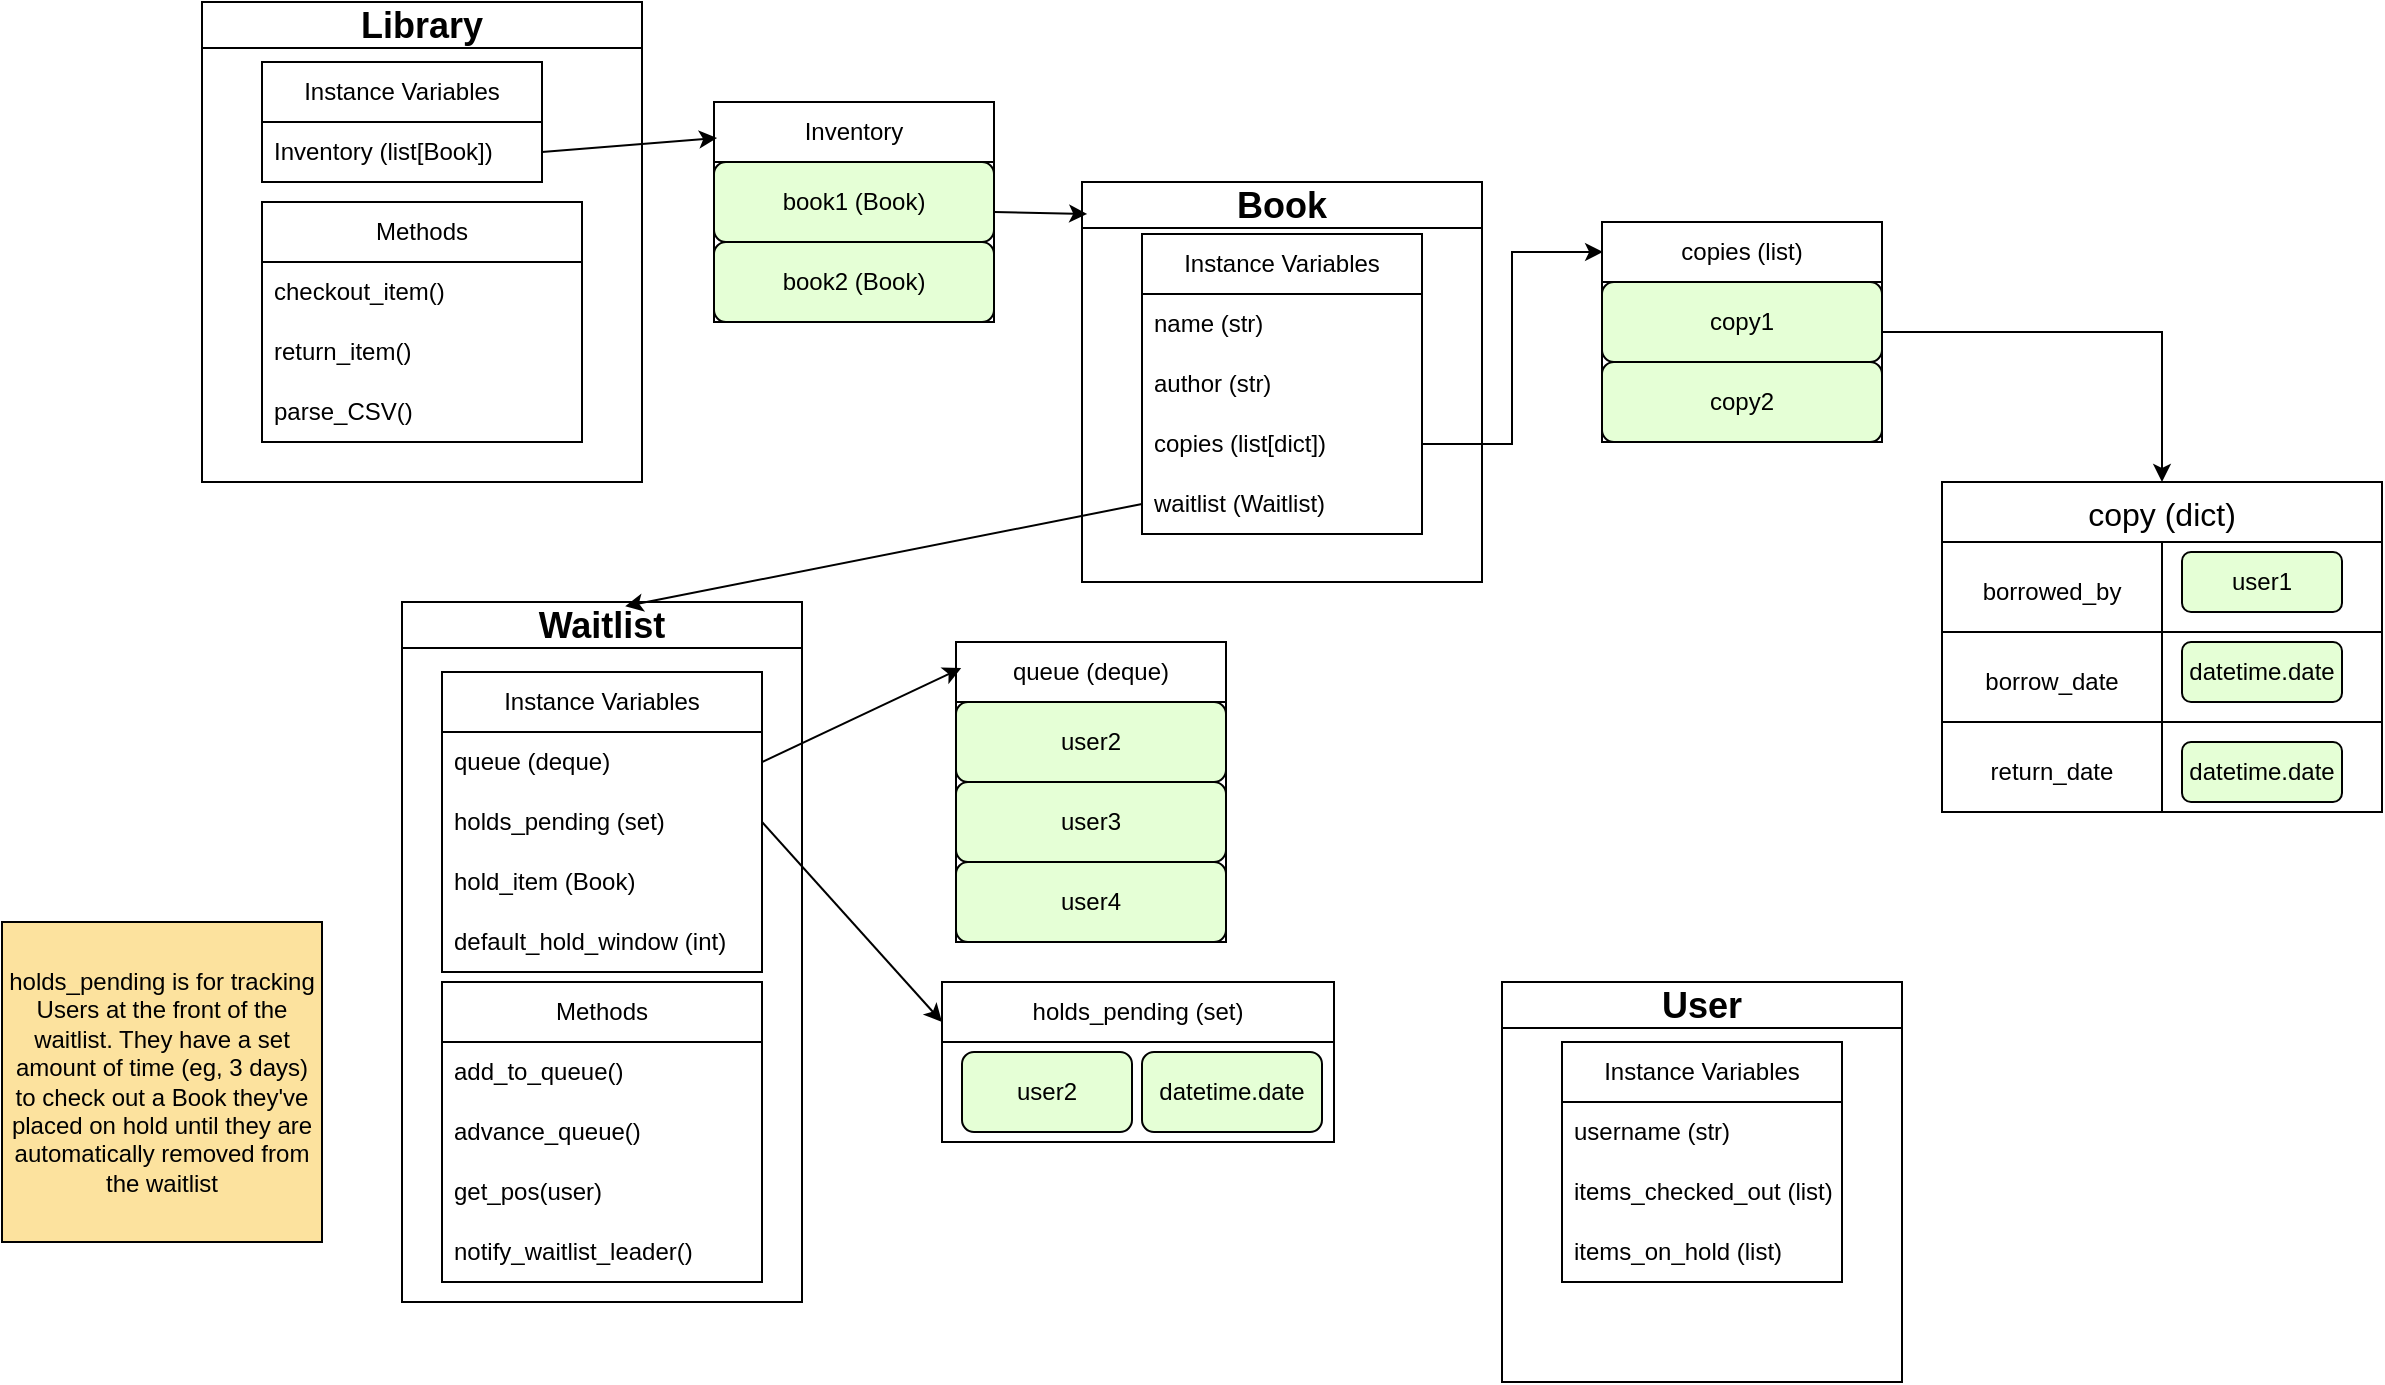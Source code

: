 <mxfile version="28.2.7">
  <diagram id="C5RBs43oDa-KdzZeNtuy" name="Page-1">
    <mxGraphModel dx="2006" dy="671" grid="1" gridSize="10" guides="1" tooltips="1" connect="1" arrows="1" fold="1" page="1" pageScale="1" pageWidth="827" pageHeight="1169" math="0" shadow="0">
      <root>
        <mxCell id="WIyWlLk6GJQsqaUBKTNV-0" />
        <mxCell id="WIyWlLk6GJQsqaUBKTNV-1" parent="WIyWlLk6GJQsqaUBKTNV-0" />
        <mxCell id="grpiTjjE9wJJ2SHxIWQ4-8" value="Inventory" style="swimlane;fontStyle=0;childLayout=stackLayout;horizontal=1;startSize=30;horizontalStack=0;resizeParent=1;resizeParentMax=0;resizeLast=0;collapsible=1;marginBottom=0;whiteSpace=wrap;html=1;" parent="WIyWlLk6GJQsqaUBKTNV-1" vertex="1">
          <mxGeometry x="176" y="80" width="140" height="110" as="geometry">
            <mxRectangle x="310" y="100" width="90" height="30" as="alternateBounds" />
          </mxGeometry>
        </mxCell>
        <mxCell id="grpiTjjE9wJJ2SHxIWQ4-156" value="book1 (Book)" style="rounded=1;whiteSpace=wrap;html=1;fillColor=#CBFFAE80;" parent="grpiTjjE9wJJ2SHxIWQ4-8" vertex="1">
          <mxGeometry y="30" width="140" height="40" as="geometry" />
        </mxCell>
        <mxCell id="grpiTjjE9wJJ2SHxIWQ4-157" value="book2 (Book)" style="rounded=1;whiteSpace=wrap;html=1;fillColor=#CBFFAE80;" parent="grpiTjjE9wJJ2SHxIWQ4-8" vertex="1">
          <mxGeometry y="70" width="140" height="40" as="geometry" />
        </mxCell>
        <mxCell id="grpiTjjE9wJJ2SHxIWQ4-15" value="&lt;h3&gt;&lt;font style=&quot;font-size: 18px;&quot;&gt;Book&lt;/font&gt;&lt;/h3&gt;" style="swimlane;whiteSpace=wrap;html=1;" parent="WIyWlLk6GJQsqaUBKTNV-1" vertex="1">
          <mxGeometry x="360" y="120" width="200" height="200" as="geometry" />
        </mxCell>
        <mxCell id="grpiTjjE9wJJ2SHxIWQ4-16" value="Instance Variables" style="swimlane;fontStyle=0;childLayout=stackLayout;horizontal=1;startSize=30;horizontalStack=0;resizeParent=1;resizeParentMax=0;resizeLast=0;collapsible=1;marginBottom=0;whiteSpace=wrap;html=1;" parent="grpiTjjE9wJJ2SHxIWQ4-15" vertex="1">
          <mxGeometry x="30" y="26" width="140" height="150" as="geometry" />
        </mxCell>
        <mxCell id="grpiTjjE9wJJ2SHxIWQ4-17" value="name (str)" style="text;strokeColor=none;fillColor=none;align=left;verticalAlign=middle;spacingLeft=4;spacingRight=4;overflow=hidden;points=[[0,0.5],[1,0.5]];portConstraint=eastwest;rotatable=0;whiteSpace=wrap;html=1;" parent="grpiTjjE9wJJ2SHxIWQ4-16" vertex="1">
          <mxGeometry y="30" width="140" height="30" as="geometry" />
        </mxCell>
        <mxCell id="grpiTjjE9wJJ2SHxIWQ4-18" value="author (str)" style="text;strokeColor=none;fillColor=none;align=left;verticalAlign=middle;spacingLeft=4;spacingRight=4;overflow=hidden;points=[[0,0.5],[1,0.5]];portConstraint=eastwest;rotatable=0;whiteSpace=wrap;html=1;" parent="grpiTjjE9wJJ2SHxIWQ4-16" vertex="1">
          <mxGeometry y="60" width="140" height="30" as="geometry" />
        </mxCell>
        <mxCell id="grpiTjjE9wJJ2SHxIWQ4-20" value="copies (list[dict])" style="text;strokeColor=none;fillColor=none;align=left;verticalAlign=middle;spacingLeft=4;spacingRight=4;overflow=hidden;points=[[0,0.5],[1,0.5]];portConstraint=eastwest;rotatable=0;whiteSpace=wrap;html=1;" parent="grpiTjjE9wJJ2SHxIWQ4-16" vertex="1">
          <mxGeometry y="90" width="140" height="30" as="geometry" />
        </mxCell>
        <mxCell id="grpiTjjE9wJJ2SHxIWQ4-21" value="waitlist (Waitlist)" style="text;strokeColor=none;fillColor=none;align=left;verticalAlign=middle;spacingLeft=4;spacingRight=4;overflow=hidden;points=[[0,0.5],[1,0.5]];portConstraint=eastwest;rotatable=0;whiteSpace=wrap;html=1;" parent="grpiTjjE9wJJ2SHxIWQ4-16" vertex="1">
          <mxGeometry y="120" width="140" height="30" as="geometry" />
        </mxCell>
        <mxCell id="grpiTjjE9wJJ2SHxIWQ4-77" style="edgeStyle=orthogonalEdgeStyle;rounded=0;orthogonalLoop=1;jettySize=auto;html=1;exitX=1;exitY=0.5;exitDx=0;exitDy=0;" parent="grpiTjjE9wJJ2SHxIWQ4-16" source="grpiTjjE9wJJ2SHxIWQ4-20" target="grpiTjjE9wJJ2SHxIWQ4-20" edge="1">
          <mxGeometry relative="1" as="geometry" />
        </mxCell>
        <mxCell id="grpiTjjE9wJJ2SHxIWQ4-70" value="&lt;font style=&quot;font-size: 18px;&quot;&gt;User&lt;/font&gt;" style="swimlane;whiteSpace=wrap;html=1;" parent="WIyWlLk6GJQsqaUBKTNV-1" vertex="1">
          <mxGeometry x="570" y="520" width="200" height="200" as="geometry" />
        </mxCell>
        <mxCell id="grpiTjjE9wJJ2SHxIWQ4-71" value="Instance Variables" style="swimlane;fontStyle=0;childLayout=stackLayout;horizontal=1;startSize=30;horizontalStack=0;resizeParent=1;resizeParentMax=0;resizeLast=0;collapsible=1;marginBottom=0;whiteSpace=wrap;html=1;" parent="grpiTjjE9wJJ2SHxIWQ4-70" vertex="1">
          <mxGeometry x="30" y="30" width="140" height="120" as="geometry" />
        </mxCell>
        <mxCell id="grpiTjjE9wJJ2SHxIWQ4-72" value="username (str)" style="text;strokeColor=none;fillColor=none;align=left;verticalAlign=middle;spacingLeft=4;spacingRight=4;overflow=hidden;points=[[0,0.5],[1,0.5]];portConstraint=eastwest;rotatable=0;whiteSpace=wrap;html=1;" parent="grpiTjjE9wJJ2SHxIWQ4-71" vertex="1">
          <mxGeometry y="30" width="140" height="30" as="geometry" />
        </mxCell>
        <mxCell id="grpiTjjE9wJJ2SHxIWQ4-73" value="items_checked_out (list)" style="text;strokeColor=none;fillColor=none;align=left;verticalAlign=middle;spacingLeft=4;spacingRight=4;overflow=hidden;points=[[0,0.5],[1,0.5]];portConstraint=eastwest;rotatable=0;whiteSpace=wrap;html=1;" parent="grpiTjjE9wJJ2SHxIWQ4-71" vertex="1">
          <mxGeometry y="60" width="140" height="30" as="geometry" />
        </mxCell>
        <mxCell id="grpiTjjE9wJJ2SHxIWQ4-74" value="items_on_hold (list)" style="text;strokeColor=none;fillColor=none;align=left;verticalAlign=middle;spacingLeft=4;spacingRight=4;overflow=hidden;points=[[0,0.5],[1,0.5]];portConstraint=eastwest;rotatable=0;whiteSpace=wrap;html=1;" parent="grpiTjjE9wJJ2SHxIWQ4-71" vertex="1">
          <mxGeometry y="90" width="140" height="30" as="geometry" />
        </mxCell>
        <mxCell id="grpiTjjE9wJJ2SHxIWQ4-86" value="&lt;font style=&quot;font-size: 18px;&quot;&gt;Waitlist&lt;/font&gt;" style="swimlane;whiteSpace=wrap;html=1;" parent="WIyWlLk6GJQsqaUBKTNV-1" vertex="1">
          <mxGeometry x="20" y="330" width="200" height="350" as="geometry" />
        </mxCell>
        <mxCell id="grpiTjjE9wJJ2SHxIWQ4-88" value="Instance Variables" style="swimlane;fontStyle=0;childLayout=stackLayout;horizontal=1;startSize=30;horizontalStack=0;resizeParent=1;resizeParentMax=0;resizeLast=0;collapsible=1;marginBottom=0;whiteSpace=wrap;html=1;" parent="grpiTjjE9wJJ2SHxIWQ4-86" vertex="1">
          <mxGeometry x="20" y="35" width="160" height="150" as="geometry" />
        </mxCell>
        <mxCell id="grpiTjjE9wJJ2SHxIWQ4-89" value="queue (deque)" style="text;strokeColor=none;fillColor=none;align=left;verticalAlign=middle;spacingLeft=4;spacingRight=4;overflow=hidden;points=[[0,0.5],[1,0.5]];portConstraint=eastwest;rotatable=0;whiteSpace=wrap;html=1;" parent="grpiTjjE9wJJ2SHxIWQ4-88" vertex="1">
          <mxGeometry y="30" width="160" height="30" as="geometry" />
        </mxCell>
        <mxCell id="grpiTjjE9wJJ2SHxIWQ4-90" value="holds_pending (set)" style="text;strokeColor=none;fillColor=none;align=left;verticalAlign=middle;spacingLeft=4;spacingRight=4;overflow=hidden;points=[[0,0.5],[1,0.5]];portConstraint=eastwest;rotatable=0;whiteSpace=wrap;html=1;" parent="grpiTjjE9wJJ2SHxIWQ4-88" vertex="1">
          <mxGeometry y="60" width="160" height="30" as="geometry" />
        </mxCell>
        <mxCell id="grpiTjjE9wJJ2SHxIWQ4-91" value="hold_item (Book)" style="text;strokeColor=none;fillColor=none;align=left;verticalAlign=middle;spacingLeft=4;spacingRight=4;overflow=hidden;points=[[0,0.5],[1,0.5]];portConstraint=eastwest;rotatable=0;whiteSpace=wrap;html=1;" parent="grpiTjjE9wJJ2SHxIWQ4-88" vertex="1">
          <mxGeometry y="90" width="160" height="30" as="geometry" />
        </mxCell>
        <mxCell id="grpiTjjE9wJJ2SHxIWQ4-92" value="default_hold_window (int)" style="text;strokeColor=none;fillColor=none;align=left;verticalAlign=middle;spacingLeft=4;spacingRight=4;overflow=hidden;points=[[0,0.5],[1,0.5]];portConstraint=eastwest;rotatable=0;whiteSpace=wrap;html=1;" parent="grpiTjjE9wJJ2SHxIWQ4-88" vertex="1">
          <mxGeometry y="120" width="160" height="30" as="geometry" />
        </mxCell>
        <mxCell id="grpiTjjE9wJJ2SHxIWQ4-141" value="Methods" style="swimlane;fontStyle=0;childLayout=stackLayout;horizontal=1;startSize=30;horizontalStack=0;resizeParent=1;resizeParentMax=0;resizeLast=0;collapsible=1;marginBottom=0;whiteSpace=wrap;html=1;" parent="grpiTjjE9wJJ2SHxIWQ4-86" vertex="1">
          <mxGeometry x="20" y="190" width="160" height="150" as="geometry" />
        </mxCell>
        <mxCell id="grpiTjjE9wJJ2SHxIWQ4-142" value="add_to_queue()" style="text;strokeColor=none;fillColor=none;align=left;verticalAlign=middle;spacingLeft=4;spacingRight=4;overflow=hidden;points=[[0,0.5],[1,0.5]];portConstraint=eastwest;rotatable=0;whiteSpace=wrap;html=1;" parent="grpiTjjE9wJJ2SHxIWQ4-141" vertex="1">
          <mxGeometry y="30" width="160" height="30" as="geometry" />
        </mxCell>
        <mxCell id="grpiTjjE9wJJ2SHxIWQ4-143" value="advance_queue()" style="text;strokeColor=none;fillColor=none;align=left;verticalAlign=middle;spacingLeft=4;spacingRight=4;overflow=hidden;points=[[0,0.5],[1,0.5]];portConstraint=eastwest;rotatable=0;whiteSpace=wrap;html=1;" parent="grpiTjjE9wJJ2SHxIWQ4-141" vertex="1">
          <mxGeometry y="60" width="160" height="30" as="geometry" />
        </mxCell>
        <mxCell id="grpiTjjE9wJJ2SHxIWQ4-144" value="get_pos(user)" style="text;strokeColor=none;fillColor=none;align=left;verticalAlign=middle;spacingLeft=4;spacingRight=4;overflow=hidden;points=[[0,0.5],[1,0.5]];portConstraint=eastwest;rotatable=0;whiteSpace=wrap;html=1;" parent="grpiTjjE9wJJ2SHxIWQ4-141" vertex="1">
          <mxGeometry y="90" width="160" height="30" as="geometry" />
        </mxCell>
        <mxCell id="grpiTjjE9wJJ2SHxIWQ4-145" value="notify_waitlist_leader()" style="text;strokeColor=none;fillColor=none;align=left;verticalAlign=middle;spacingLeft=4;spacingRight=4;overflow=hidden;points=[[0,0.5],[1,0.5]];portConstraint=eastwest;rotatable=0;whiteSpace=wrap;html=1;" parent="grpiTjjE9wJJ2SHxIWQ4-141" vertex="1">
          <mxGeometry y="120" width="160" height="30" as="geometry" />
        </mxCell>
        <mxCell id="grpiTjjE9wJJ2SHxIWQ4-93" value="holds_pending is for tracking Users at the front of the waitlist. They have a set amount of time (eg, 3 days) to check out a Book they&#39;ve placed on hold until they are automatically removed from the waitlist" style="text;html=1;whiteSpace=wrap;strokeColor=black;fillColor=#F9C53F80;align=center;verticalAlign=middle;rounded=0;" parent="WIyWlLk6GJQsqaUBKTNV-1" vertex="1">
          <mxGeometry x="-180" y="490" width="160" height="160" as="geometry" />
        </mxCell>
        <mxCell id="grpiTjjE9wJJ2SHxIWQ4-95" value="queue (deque)" style="swimlane;fontStyle=0;childLayout=stackLayout;horizontal=1;startSize=30;horizontalStack=0;resizeParent=1;resizeParentMax=0;resizeLast=0;collapsible=1;marginBottom=0;whiteSpace=wrap;html=1;" parent="WIyWlLk6GJQsqaUBKTNV-1" vertex="1">
          <mxGeometry x="297" y="350" width="135" height="150" as="geometry">
            <mxRectangle x="310" y="100" width="90" height="30" as="alternateBounds" />
          </mxGeometry>
        </mxCell>
        <mxCell id="grpiTjjE9wJJ2SHxIWQ4-99" value="user2" style="rounded=1;whiteSpace=wrap;html=1;fillColor=#CBFFAE80;" parent="grpiTjjE9wJJ2SHxIWQ4-95" vertex="1">
          <mxGeometry y="30" width="135" height="40" as="geometry" />
        </mxCell>
        <mxCell id="grpiTjjE9wJJ2SHxIWQ4-100" value="user3" style="rounded=1;whiteSpace=wrap;html=1;fillColor=#CBFFAE80;" parent="grpiTjjE9wJJ2SHxIWQ4-95" vertex="1">
          <mxGeometry y="70" width="135" height="40" as="geometry" />
        </mxCell>
        <mxCell id="grpiTjjE9wJJ2SHxIWQ4-101" value="user4" style="rounded=1;whiteSpace=wrap;html=1;fillColor=#CBFFAE80;" parent="grpiTjjE9wJJ2SHxIWQ4-95" vertex="1">
          <mxGeometry y="110" width="135" height="40" as="geometry" />
        </mxCell>
        <mxCell id="grpiTjjE9wJJ2SHxIWQ4-165" style="edgeStyle=orthogonalEdgeStyle;rounded=0;orthogonalLoop=1;jettySize=auto;html=1;exitX=1;exitY=0.5;exitDx=0;exitDy=0;" parent="WIyWlLk6GJQsqaUBKTNV-1" source="grpiTjjE9wJJ2SHxIWQ4-118" target="grpiTjjE9wJJ2SHxIWQ4-51" edge="1">
          <mxGeometry relative="1" as="geometry" />
        </mxCell>
        <mxCell id="grpiTjjE9wJJ2SHxIWQ4-118" value="copies (list)" style="swimlane;fontStyle=0;childLayout=stackLayout;horizontal=1;startSize=30;horizontalStack=0;resizeParent=1;resizeParentMax=0;resizeLast=0;collapsible=1;marginBottom=0;whiteSpace=wrap;html=1;" parent="WIyWlLk6GJQsqaUBKTNV-1" vertex="1">
          <mxGeometry x="620" y="140" width="140" height="110" as="geometry" />
        </mxCell>
        <mxCell id="grpiTjjE9wJJ2SHxIWQ4-122" value="copy1" style="rounded=1;whiteSpace=wrap;html=1;fillColor=#CBFFAE80;" parent="grpiTjjE9wJJ2SHxIWQ4-118" vertex="1">
          <mxGeometry y="30" width="140" height="40" as="geometry" />
        </mxCell>
        <mxCell id="grpiTjjE9wJJ2SHxIWQ4-123" value="copy2" style="rounded=1;whiteSpace=wrap;html=1;fillColor=#CBFFAE80;" parent="grpiTjjE9wJJ2SHxIWQ4-118" vertex="1">
          <mxGeometry y="70" width="140" height="40" as="geometry" />
        </mxCell>
        <mxCell id="grpiTjjE9wJJ2SHxIWQ4-127" value="holds_pending (set)" style="swimlane;fontStyle=0;childLayout=stackLayout;horizontal=1;startSize=30;horizontalStack=0;resizeParent=1;resizeParentMax=0;resizeLast=0;collapsible=1;marginBottom=0;whiteSpace=wrap;html=1;" parent="WIyWlLk6GJQsqaUBKTNV-1" vertex="1">
          <mxGeometry x="290" y="520" width="196" height="80" as="geometry" />
        </mxCell>
        <mxCell id="grpiTjjE9wJJ2SHxIWQ4-134" value="" style="swimlane;startSize=0;" parent="grpiTjjE9wJJ2SHxIWQ4-127" vertex="1">
          <mxGeometry y="30" width="196" height="50" as="geometry" />
        </mxCell>
        <mxCell id="grpiTjjE9wJJ2SHxIWQ4-135" value="datetime.date" style="rounded=1;whiteSpace=wrap;html=1;fillColor=#CBFFAE80;" parent="grpiTjjE9wJJ2SHxIWQ4-134" vertex="1">
          <mxGeometry x="100" y="5" width="90" height="40" as="geometry" />
        </mxCell>
        <mxCell id="grpiTjjE9wJJ2SHxIWQ4-138" value="user2" style="rounded=1;whiteSpace=wrap;html=1;fillColor=#CBFFAE80;" parent="grpiTjjE9wJJ2SHxIWQ4-134" vertex="1">
          <mxGeometry x="10" y="5" width="85" height="40" as="geometry" />
        </mxCell>
        <mxCell id="grpiTjjE9wJJ2SHxIWQ4-146" value="&lt;font style=&quot;font-size: 18px;&quot;&gt;Library&lt;/font&gt;" style="swimlane;whiteSpace=wrap;html=1;" parent="WIyWlLk6GJQsqaUBKTNV-1" vertex="1">
          <mxGeometry x="-80" y="30" width="220" height="240" as="geometry" />
        </mxCell>
        <mxCell id="grpiTjjE9wJJ2SHxIWQ4-151" value="Instance Variables" style="swimlane;fontStyle=0;childLayout=stackLayout;horizontal=1;startSize=30;horizontalStack=0;resizeParent=1;resizeParentMax=0;resizeLast=0;collapsible=1;marginBottom=0;whiteSpace=wrap;html=1;" parent="grpiTjjE9wJJ2SHxIWQ4-146" vertex="1">
          <mxGeometry x="30" y="30" width="140" height="60" as="geometry" />
        </mxCell>
        <mxCell id="grpiTjjE9wJJ2SHxIWQ4-152" value="Inventory (list[Book])" style="text;strokeColor=none;fillColor=none;align=left;verticalAlign=middle;spacingLeft=4;spacingRight=4;overflow=hidden;points=[[0,0.5],[1,0.5]];portConstraint=eastwest;rotatable=0;whiteSpace=wrap;html=1;" parent="grpiTjjE9wJJ2SHxIWQ4-151" vertex="1">
          <mxGeometry y="30" width="140" height="30" as="geometry" />
        </mxCell>
        <mxCell id="grpiTjjE9wJJ2SHxIWQ4-1" value="Methods" style="swimlane;fontStyle=0;childLayout=stackLayout;horizontal=1;startSize=30;horizontalStack=0;resizeParent=1;resizeParentMax=0;resizeLast=0;collapsible=1;marginBottom=0;whiteSpace=wrap;html=1;" parent="grpiTjjE9wJJ2SHxIWQ4-146" vertex="1">
          <mxGeometry x="30" y="100" width="160" height="120" as="geometry" />
        </mxCell>
        <mxCell id="grpiTjjE9wJJ2SHxIWQ4-3" value="checkout_item()" style="text;strokeColor=none;fillColor=none;align=left;verticalAlign=middle;spacingLeft=4;spacingRight=4;overflow=hidden;points=[[0,0.5],[1,0.5]];portConstraint=eastwest;rotatable=0;whiteSpace=wrap;html=1;" parent="grpiTjjE9wJJ2SHxIWQ4-1" vertex="1">
          <mxGeometry y="30" width="160" height="30" as="geometry" />
        </mxCell>
        <mxCell id="grpiTjjE9wJJ2SHxIWQ4-4" value="return_item()" style="text;strokeColor=none;fillColor=none;align=left;verticalAlign=middle;spacingLeft=4;spacingRight=4;overflow=hidden;points=[[0,0.5],[1,0.5]];portConstraint=eastwest;rotatable=0;whiteSpace=wrap;html=1;" parent="grpiTjjE9wJJ2SHxIWQ4-1" vertex="1">
          <mxGeometry y="60" width="160" height="30" as="geometry" />
        </mxCell>
        <mxCell id="grpiTjjE9wJJ2SHxIWQ4-9" value="parse_CSV()" style="text;strokeColor=none;fillColor=none;align=left;verticalAlign=middle;spacingLeft=4;spacingRight=4;overflow=hidden;points=[[0,0.5],[1,0.5]];portConstraint=eastwest;rotatable=0;whiteSpace=wrap;html=1;" parent="grpiTjjE9wJJ2SHxIWQ4-1" vertex="1">
          <mxGeometry y="90" width="160" height="30" as="geometry" />
        </mxCell>
        <mxCell id="grpiTjjE9wJJ2SHxIWQ4-155" style="rounded=0;orthogonalLoop=1;jettySize=auto;html=1;exitX=1;exitY=0.5;exitDx=0;exitDy=0;entryX=0.011;entryY=0.164;entryDx=0;entryDy=0;entryPerimeter=0;" parent="WIyWlLk6GJQsqaUBKTNV-1" source="grpiTjjE9wJJ2SHxIWQ4-152" target="grpiTjjE9wJJ2SHxIWQ4-8" edge="1">
          <mxGeometry relative="1" as="geometry" />
        </mxCell>
        <mxCell id="grpiTjjE9wJJ2SHxIWQ4-159" value="" style="group" parent="WIyWlLk6GJQsqaUBKTNV-1" vertex="1" connectable="0">
          <mxGeometry x="790" y="270" width="220" height="160" as="geometry" />
        </mxCell>
        <mxCell id="grpiTjjE9wJJ2SHxIWQ4-51" value="copy (dict)" style="shape=table;startSize=30;container=1;collapsible=0;childLayout=tableLayout;strokeColor=default;fontSize=16;" parent="grpiTjjE9wJJ2SHxIWQ4-159" vertex="1">
          <mxGeometry width="220" height="165" as="geometry" />
        </mxCell>
        <mxCell id="grpiTjjE9wJJ2SHxIWQ4-52" value="" style="shape=tableRow;horizontal=0;startSize=0;swimlaneHead=0;swimlaneBody=0;strokeColor=inherit;top=0;left=0;bottom=0;right=0;collapsible=0;dropTarget=0;fillColor=none;points=[[0,0.5],[1,0.5]];portConstraint=eastwest;fontSize=16;" parent="grpiTjjE9wJJ2SHxIWQ4-51" vertex="1">
          <mxGeometry y="30" width="220" height="45" as="geometry" />
        </mxCell>
        <mxCell id="grpiTjjE9wJJ2SHxIWQ4-53" value="&lt;font style=&quot;font-size: 12px;&quot;&gt;borrowed_by&lt;/font&gt;" style="shape=partialRectangle;html=1;whiteSpace=wrap;connectable=0;strokeColor=inherit;overflow=hidden;fillColor=none;top=0;left=0;bottom=0;right=0;pointerEvents=1;fontSize=16;" parent="grpiTjjE9wJJ2SHxIWQ4-52" vertex="1">
          <mxGeometry width="110" height="45" as="geometry">
            <mxRectangle width="110" height="45" as="alternateBounds" />
          </mxGeometry>
        </mxCell>
        <mxCell id="grpiTjjE9wJJ2SHxIWQ4-55" value="" style="shape=partialRectangle;html=1;whiteSpace=wrap;connectable=0;strokeColor=inherit;overflow=hidden;fillColor=none;top=0;left=0;bottom=0;right=0;pointerEvents=1;fontSize=16;" parent="grpiTjjE9wJJ2SHxIWQ4-52" vertex="1">
          <mxGeometry x="110" width="110" height="45" as="geometry">
            <mxRectangle width="110" height="45" as="alternateBounds" />
          </mxGeometry>
        </mxCell>
        <mxCell id="grpiTjjE9wJJ2SHxIWQ4-56" value="" style="shape=tableRow;horizontal=0;startSize=0;swimlaneHead=0;swimlaneBody=0;strokeColor=inherit;top=0;left=0;bottom=0;right=0;collapsible=0;dropTarget=0;fillColor=none;points=[[0,0.5],[1,0.5]];portConstraint=eastwest;fontSize=16;" parent="grpiTjjE9wJJ2SHxIWQ4-51" vertex="1">
          <mxGeometry y="75" width="220" height="45" as="geometry" />
        </mxCell>
        <mxCell id="grpiTjjE9wJJ2SHxIWQ4-57" value="&lt;font style=&quot;font-size: 12px;&quot;&gt;borrow_date&lt;/font&gt;" style="shape=partialRectangle;html=1;whiteSpace=wrap;connectable=0;strokeColor=inherit;overflow=hidden;fillColor=none;top=0;left=0;bottom=0;right=0;pointerEvents=1;fontSize=16;" parent="grpiTjjE9wJJ2SHxIWQ4-56" vertex="1">
          <mxGeometry width="110" height="45" as="geometry">
            <mxRectangle width="110" height="45" as="alternateBounds" />
          </mxGeometry>
        </mxCell>
        <mxCell id="grpiTjjE9wJJ2SHxIWQ4-59" value="" style="shape=partialRectangle;html=1;whiteSpace=wrap;connectable=0;strokeColor=inherit;overflow=hidden;fillColor=none;top=0;left=0;bottom=0;right=0;pointerEvents=1;fontSize=16;" parent="grpiTjjE9wJJ2SHxIWQ4-56" vertex="1">
          <mxGeometry x="110" width="110" height="45" as="geometry">
            <mxRectangle width="110" height="45" as="alternateBounds" />
          </mxGeometry>
        </mxCell>
        <mxCell id="0XmmFLcXIWEUid3F81OW-0" style="shape=tableRow;horizontal=0;startSize=0;swimlaneHead=0;swimlaneBody=0;strokeColor=inherit;top=0;left=0;bottom=0;right=0;collapsible=0;dropTarget=0;fillColor=none;points=[[0,0.5],[1,0.5]];portConstraint=eastwest;fontSize=16;" vertex="1" parent="grpiTjjE9wJJ2SHxIWQ4-51">
          <mxGeometry y="120" width="220" height="45" as="geometry" />
        </mxCell>
        <mxCell id="0XmmFLcXIWEUid3F81OW-1" value="&lt;font style=&quot;font-size: 12px;&quot;&gt;return_date&lt;/font&gt;" style="shape=partialRectangle;html=1;whiteSpace=wrap;connectable=0;strokeColor=inherit;overflow=hidden;fillColor=none;top=0;left=0;bottom=0;right=0;pointerEvents=1;fontSize=16;" vertex="1" parent="0XmmFLcXIWEUid3F81OW-0">
          <mxGeometry width="110" height="45" as="geometry">
            <mxRectangle width="110" height="45" as="alternateBounds" />
          </mxGeometry>
        </mxCell>
        <mxCell id="0XmmFLcXIWEUid3F81OW-2" style="shape=partialRectangle;html=1;whiteSpace=wrap;connectable=0;strokeColor=inherit;overflow=hidden;fillColor=none;top=0;left=0;bottom=0;right=0;pointerEvents=1;fontSize=16;" vertex="1" parent="0XmmFLcXIWEUid3F81OW-0">
          <mxGeometry x="110" width="110" height="45" as="geometry">
            <mxRectangle width="110" height="45" as="alternateBounds" />
          </mxGeometry>
        </mxCell>
        <mxCell id="grpiTjjE9wJJ2SHxIWQ4-82" value="datetime.date" style="rounded=1;whiteSpace=wrap;html=1;fillColor=#CBFFAE80;" parent="grpiTjjE9wJJ2SHxIWQ4-159" vertex="1">
          <mxGeometry x="120" y="80" width="80" height="30" as="geometry" />
        </mxCell>
        <mxCell id="grpiTjjE9wJJ2SHxIWQ4-117" value="user1" style="rounded=1;whiteSpace=wrap;html=1;fillColor=#CBFFAE80;" parent="grpiTjjE9wJJ2SHxIWQ4-159" vertex="1">
          <mxGeometry x="120" y="35" width="80" height="30" as="geometry" />
        </mxCell>
        <mxCell id="0XmmFLcXIWEUid3F81OW-3" value="datetime.date" style="rounded=1;whiteSpace=wrap;html=1;fillColor=#CBFFAE80;" vertex="1" parent="grpiTjjE9wJJ2SHxIWQ4-159">
          <mxGeometry x="120" y="130" width="80" height="30" as="geometry" />
        </mxCell>
        <mxCell id="grpiTjjE9wJJ2SHxIWQ4-162" style="edgeStyle=orthogonalEdgeStyle;rounded=0;orthogonalLoop=1;jettySize=auto;html=1;exitX=1;exitY=0.5;exitDx=0;exitDy=0;entryX=0.004;entryY=0.136;entryDx=0;entryDy=0;entryPerimeter=0;" parent="WIyWlLk6GJQsqaUBKTNV-1" source="grpiTjjE9wJJ2SHxIWQ4-20" target="grpiTjjE9wJJ2SHxIWQ4-118" edge="1">
          <mxGeometry relative="1" as="geometry" />
        </mxCell>
        <mxCell id="grpiTjjE9wJJ2SHxIWQ4-163" style="rounded=0;orthogonalLoop=1;jettySize=auto;html=1;exitX=0;exitY=0.5;exitDx=0;exitDy=0;entryX=0.558;entryY=0.006;entryDx=0;entryDy=0;entryPerimeter=0;" parent="WIyWlLk6GJQsqaUBKTNV-1" source="grpiTjjE9wJJ2SHxIWQ4-21" target="grpiTjjE9wJJ2SHxIWQ4-86" edge="1">
          <mxGeometry relative="1" as="geometry" />
        </mxCell>
        <mxCell id="grpiTjjE9wJJ2SHxIWQ4-164" style="rounded=0;orthogonalLoop=1;jettySize=auto;html=1;exitX=1;exitY=0.5;exitDx=0;exitDy=0;entryX=0.013;entryY=0.08;entryDx=0;entryDy=0;entryPerimeter=0;" parent="WIyWlLk6GJQsqaUBKTNV-1" source="grpiTjjE9wJJ2SHxIWQ4-8" target="grpiTjjE9wJJ2SHxIWQ4-15" edge="1">
          <mxGeometry relative="1" as="geometry" />
        </mxCell>
        <mxCell id="grpiTjjE9wJJ2SHxIWQ4-166" style="rounded=0;orthogonalLoop=1;jettySize=auto;html=1;exitX=1;exitY=0.5;exitDx=0;exitDy=0;entryX=0.019;entryY=0.087;entryDx=0;entryDy=0;entryPerimeter=0;" parent="WIyWlLk6GJQsqaUBKTNV-1" source="grpiTjjE9wJJ2SHxIWQ4-89" target="grpiTjjE9wJJ2SHxIWQ4-95" edge="1">
          <mxGeometry relative="1" as="geometry" />
        </mxCell>
        <mxCell id="grpiTjjE9wJJ2SHxIWQ4-167" style="rounded=0;orthogonalLoop=1;jettySize=auto;html=1;exitX=1;exitY=0.5;exitDx=0;exitDy=0;entryX=0;entryY=0.25;entryDx=0;entryDy=0;" parent="WIyWlLk6GJQsqaUBKTNV-1" source="grpiTjjE9wJJ2SHxIWQ4-90" target="grpiTjjE9wJJ2SHxIWQ4-127" edge="1">
          <mxGeometry relative="1" as="geometry" />
        </mxCell>
      </root>
    </mxGraphModel>
  </diagram>
</mxfile>
